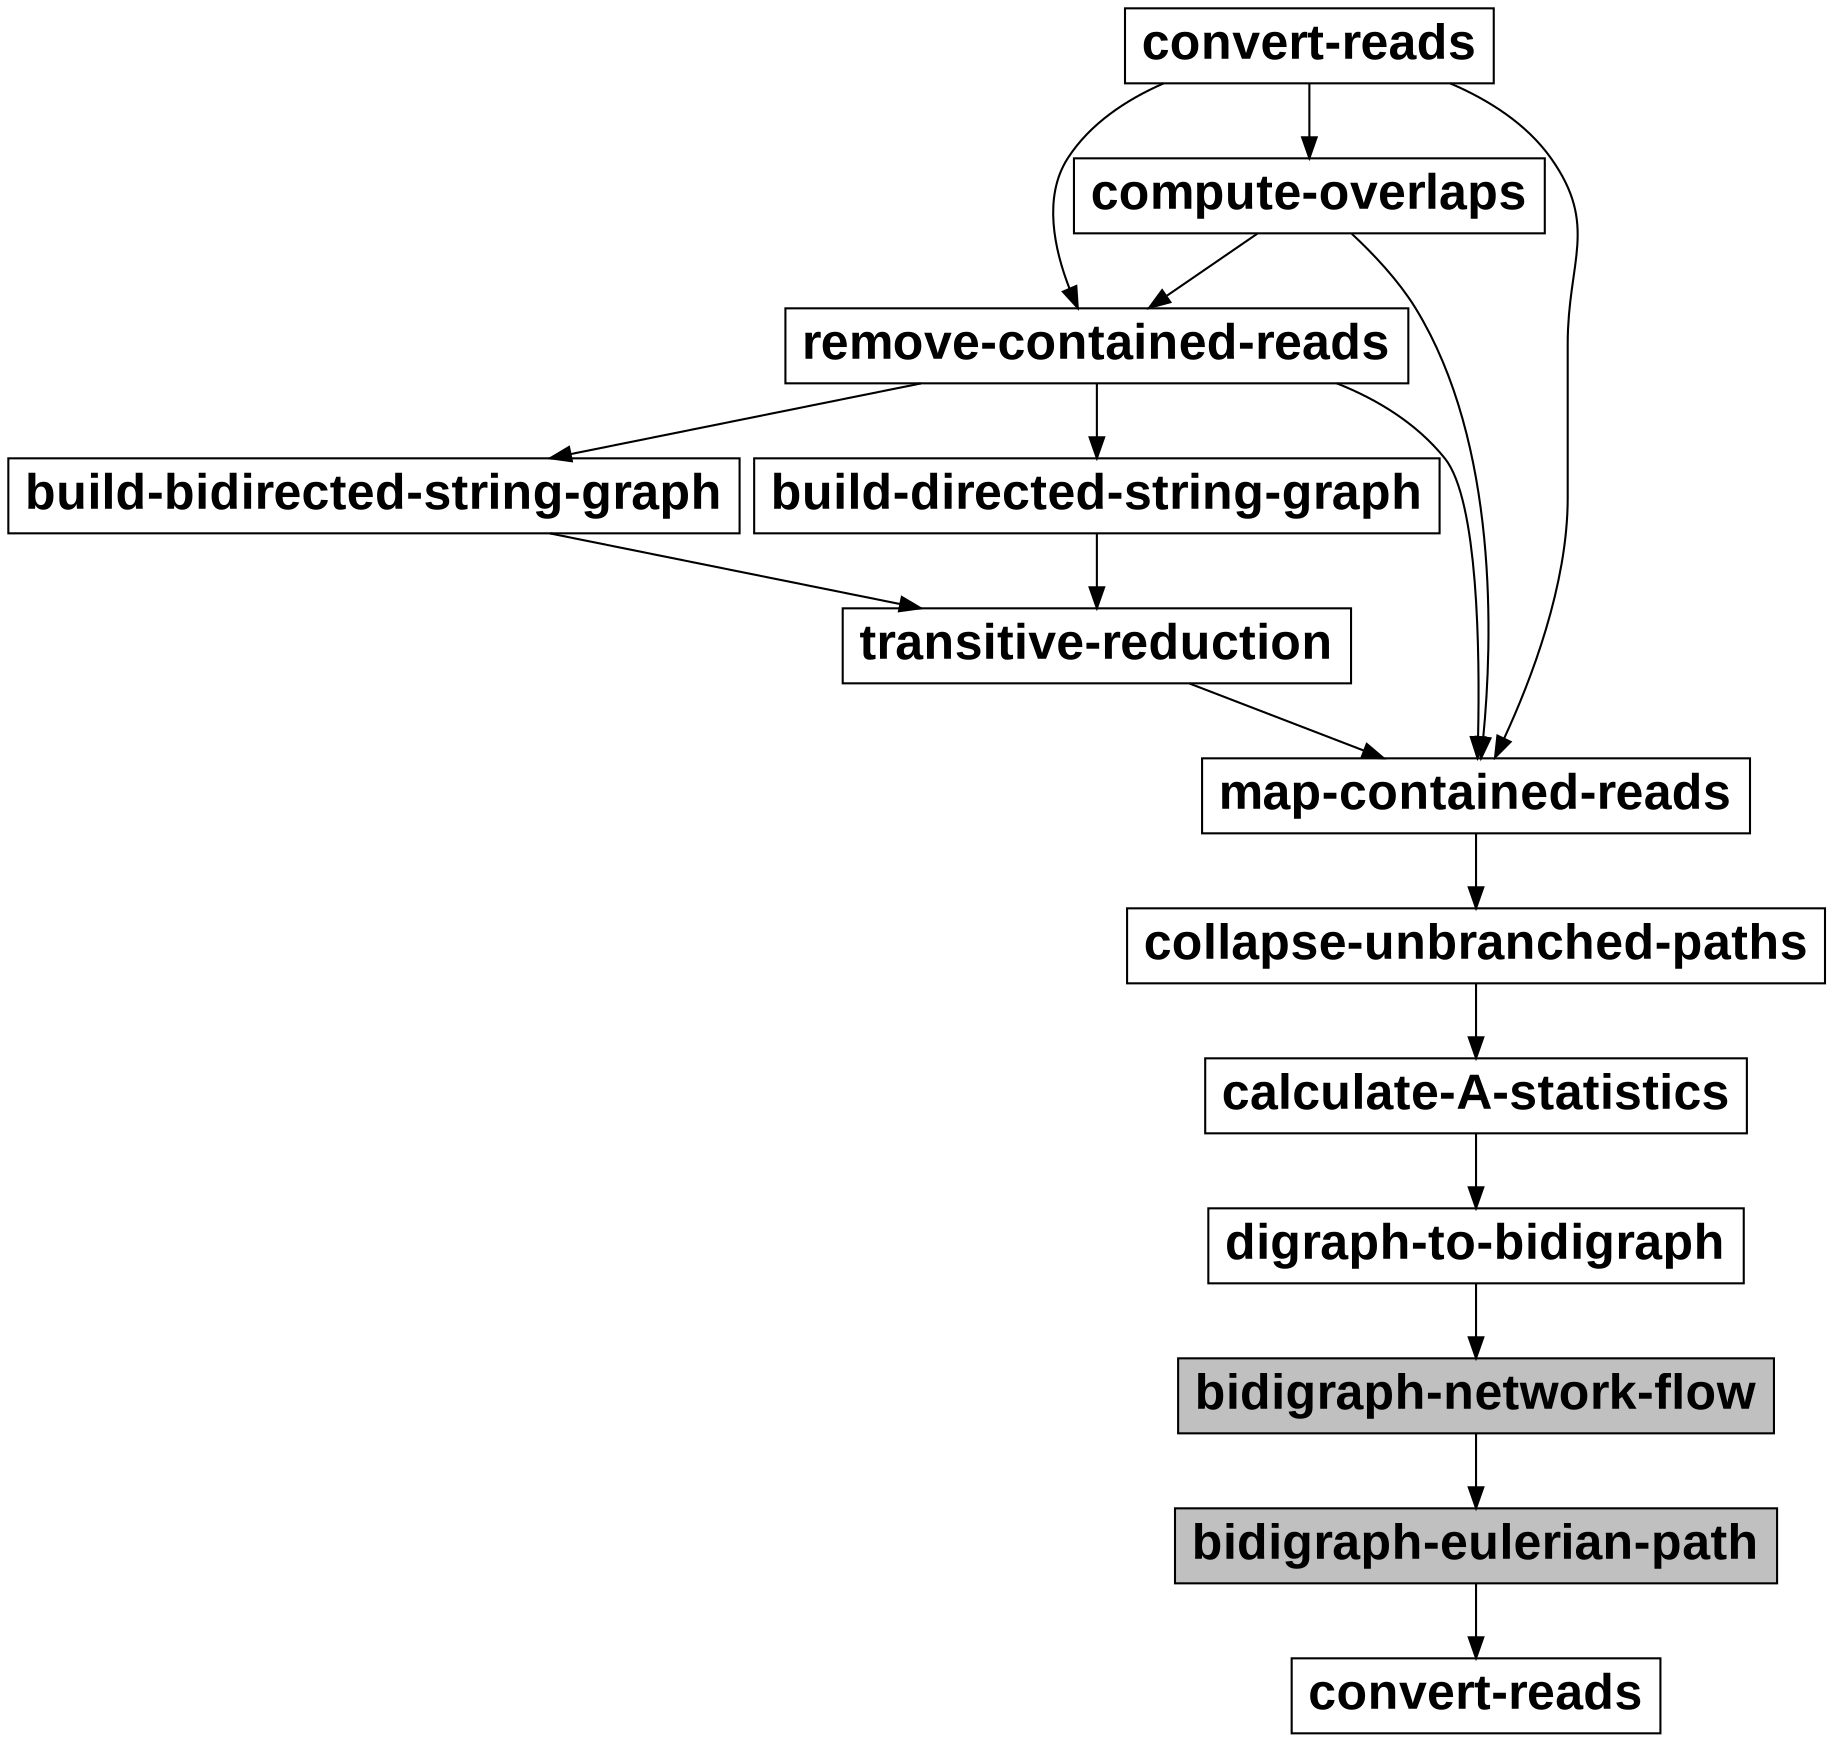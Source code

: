 digraph {
	graph [dir=LR nodesep=0.1 ]
	node [shape=rect fontsize=24 fontname="Arial bold"]
	build_bidirected_string_graph [label="build-bidirected-string-graph"];
	build_directed_string_graph [label="build-directed-string-graph"];
	collapse_unbranched_paths [label="collapse-unbranched-paths"];
	compute_overlaps [label="compute-overlaps"];
	convert_reads [label="convert-reads"];
	digraph_to_bidigraph [label="digraph-to-bidigraph"];
	remove_contained_reads [label="remove-contained-reads"];
	map_contained_reads [label="map-contained-reads"];
	calculate_a_statistics [label="calculate-A-statistics"];
	bidigraph_network_flow [label="bidigraph-network-flow",style=filled,fillcolor=gray];
	bidigraph_eulerian_path [label="bidigraph-eulerian-path",style=filled,fillcolor=gray];
	transitive_reduction [label="transitive-reduction"];
	convert_reads2 [label="convert-reads"];

	convert_reads -> compute_overlaps //[label="reads.bvv"];
	convert_reads -> remove_contained_reads //[label="reads.bvv"];

	compute_overlaps -> remove_contained_reads //[label="out.overlaps"];

	//remove_contained_reads -> build_directed_string_graph //[ label="reads.uncontained.bvv"];

	remove_contained_reads -> build_bidirected_string_graph
	remove_contained_reads -> build_directed_string_graph //[ label="out.uncontained.overlaps"];
	remove_contained_reads -> map_contained_reads
	compute_overlaps -> map_contained_reads
	convert_reads -> map_contained_reads
	build_directed_string_graph -> transitive_reduction //[ label="out.digraph"];
	build_bidirected_string_graph -> transitive_reduction
	transitive_reduction -> map_contained_reads //[ label="out.reduced.digraph"];
	map_contained_reads -> collapse_unbranched_paths //[ label="out.reduced.mapped.digraph"];
	collapse_unbranched_paths -> calculate_a_statistics //[ label="out.reduced.mapped.collapsed.digraph"];
	calculate_a_statistics -> digraph_to_bidigraph //[ label="out.reduced.mapped.collapsed.calc.digraph"];
	digraph_to_bidigraph -> bidigraph_network_flow
	bidigraph_network_flow -> bidigraph_eulerian_path //[ label="out.reduced.mapped.collapsed.calc.digraph"];

	bidigraph_eulerian_path -> convert_reads2 //[ label="out.paths.bvv" ];
}
